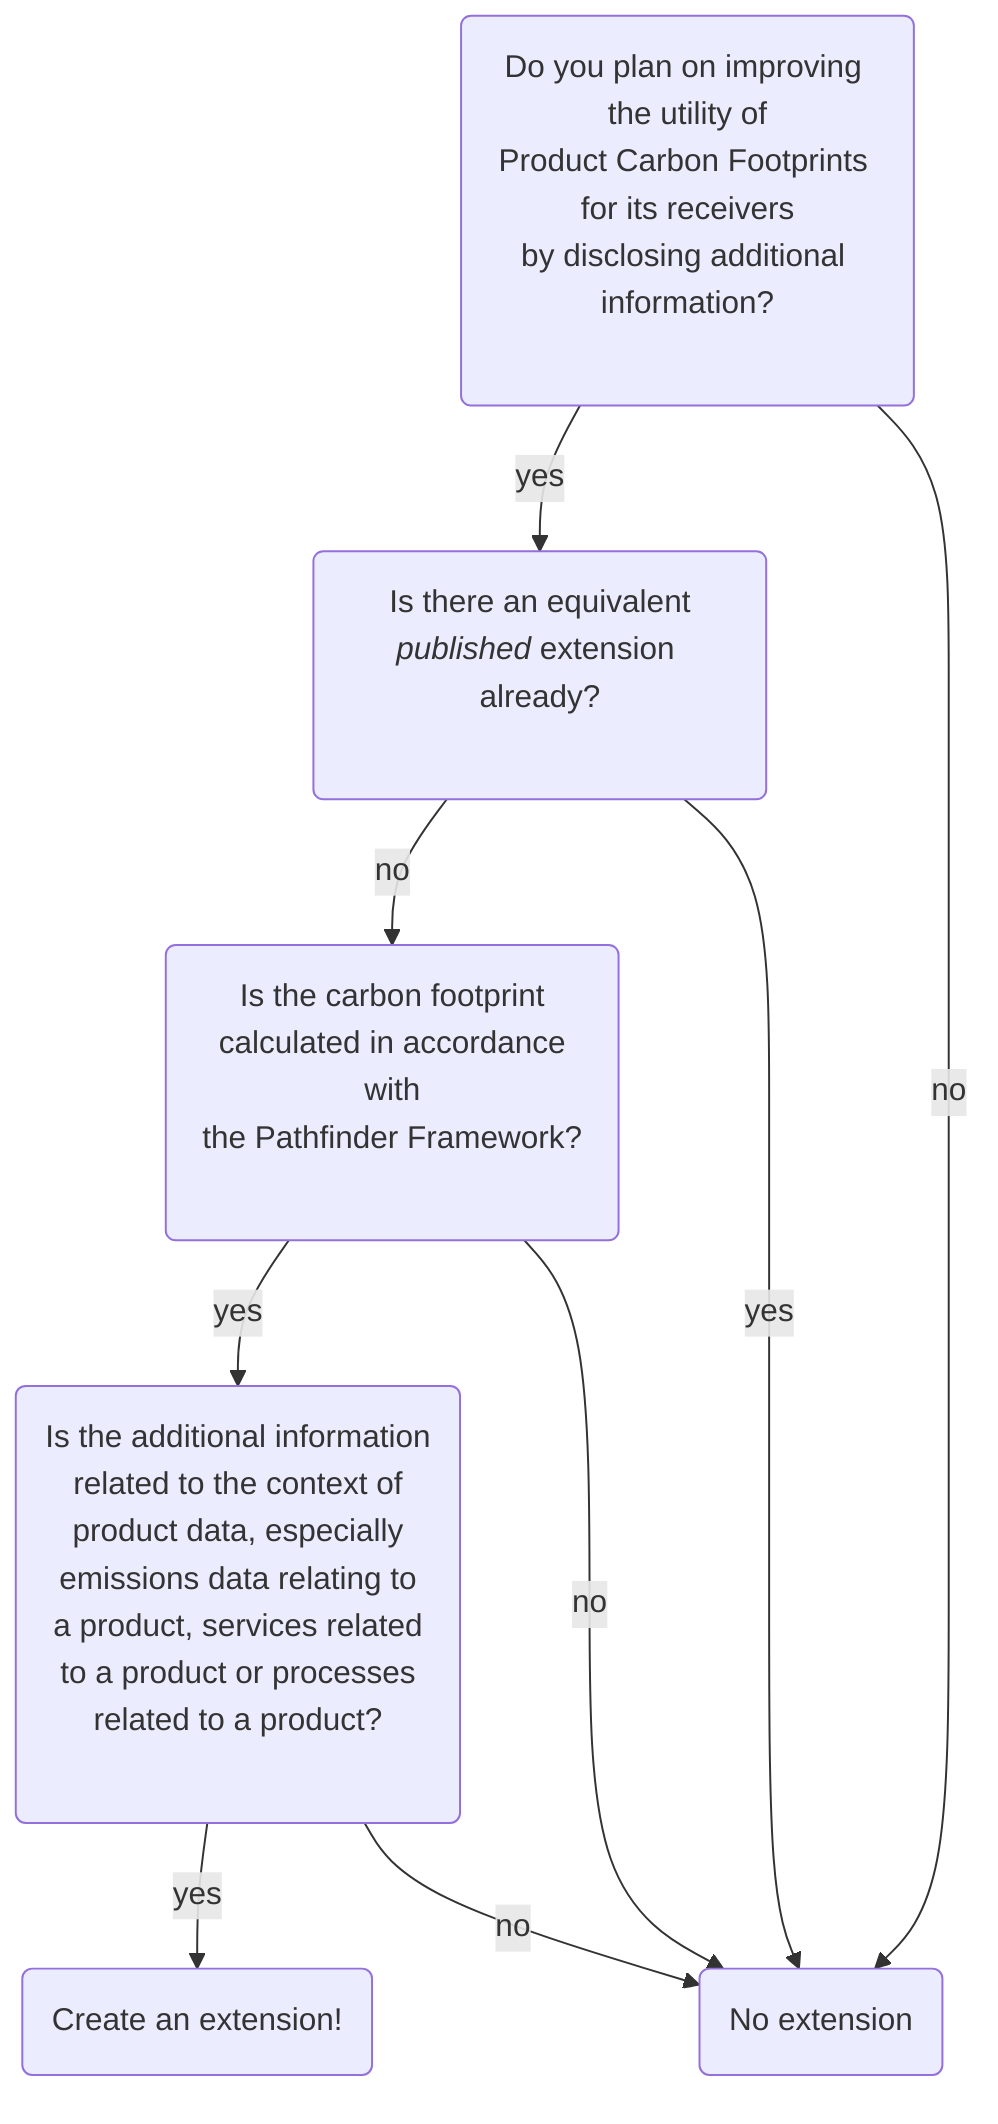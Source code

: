 flowchart TB
	End(No extension)
	Yes(Create an extension!)

	S1(Do you plan on improving the utility of<br/>Product Carbon Footprints for its receivers<br/>by disclosing additional information?<br/> <br/>)
	S1 -- yes --> S4
	S1 -- no --> End
	
	S4(Is there an equivalent<br/><i>published</i> extension already?<br/> <br/>)
	S4 -- no --> S2
	S4-- yes --> End

	S2(Is the carbon footprint<br/> calculated in accordance with<br/>the Pathfinder Framework?<br/> <br/>)
	S2 -- yes --> S3
	S2 -- no --> End

    S3(Is the additional information<br>related to the context of<br>product data, especially<br>emissions data relating to<br/> a product, services related<br/> to a product or processes<br/> related to a product?<br/> <br/>)
	S3 -- yes --> Yes
	S3 -- no --> End